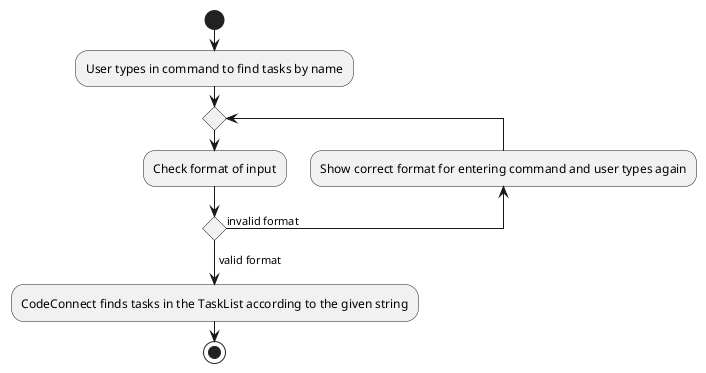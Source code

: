 @startuml
'https://plantuml.com/activity-diagram-beta

start
:User types in command to find tasks by name;
repeat
  :Check format of input;
backward:Show correct format for entering command and user types again;
repeat while () is (invalid format)
-> valid format;
  :CodeConnect finds tasks in the TaskList according to the given string;
  stop
@enduml
